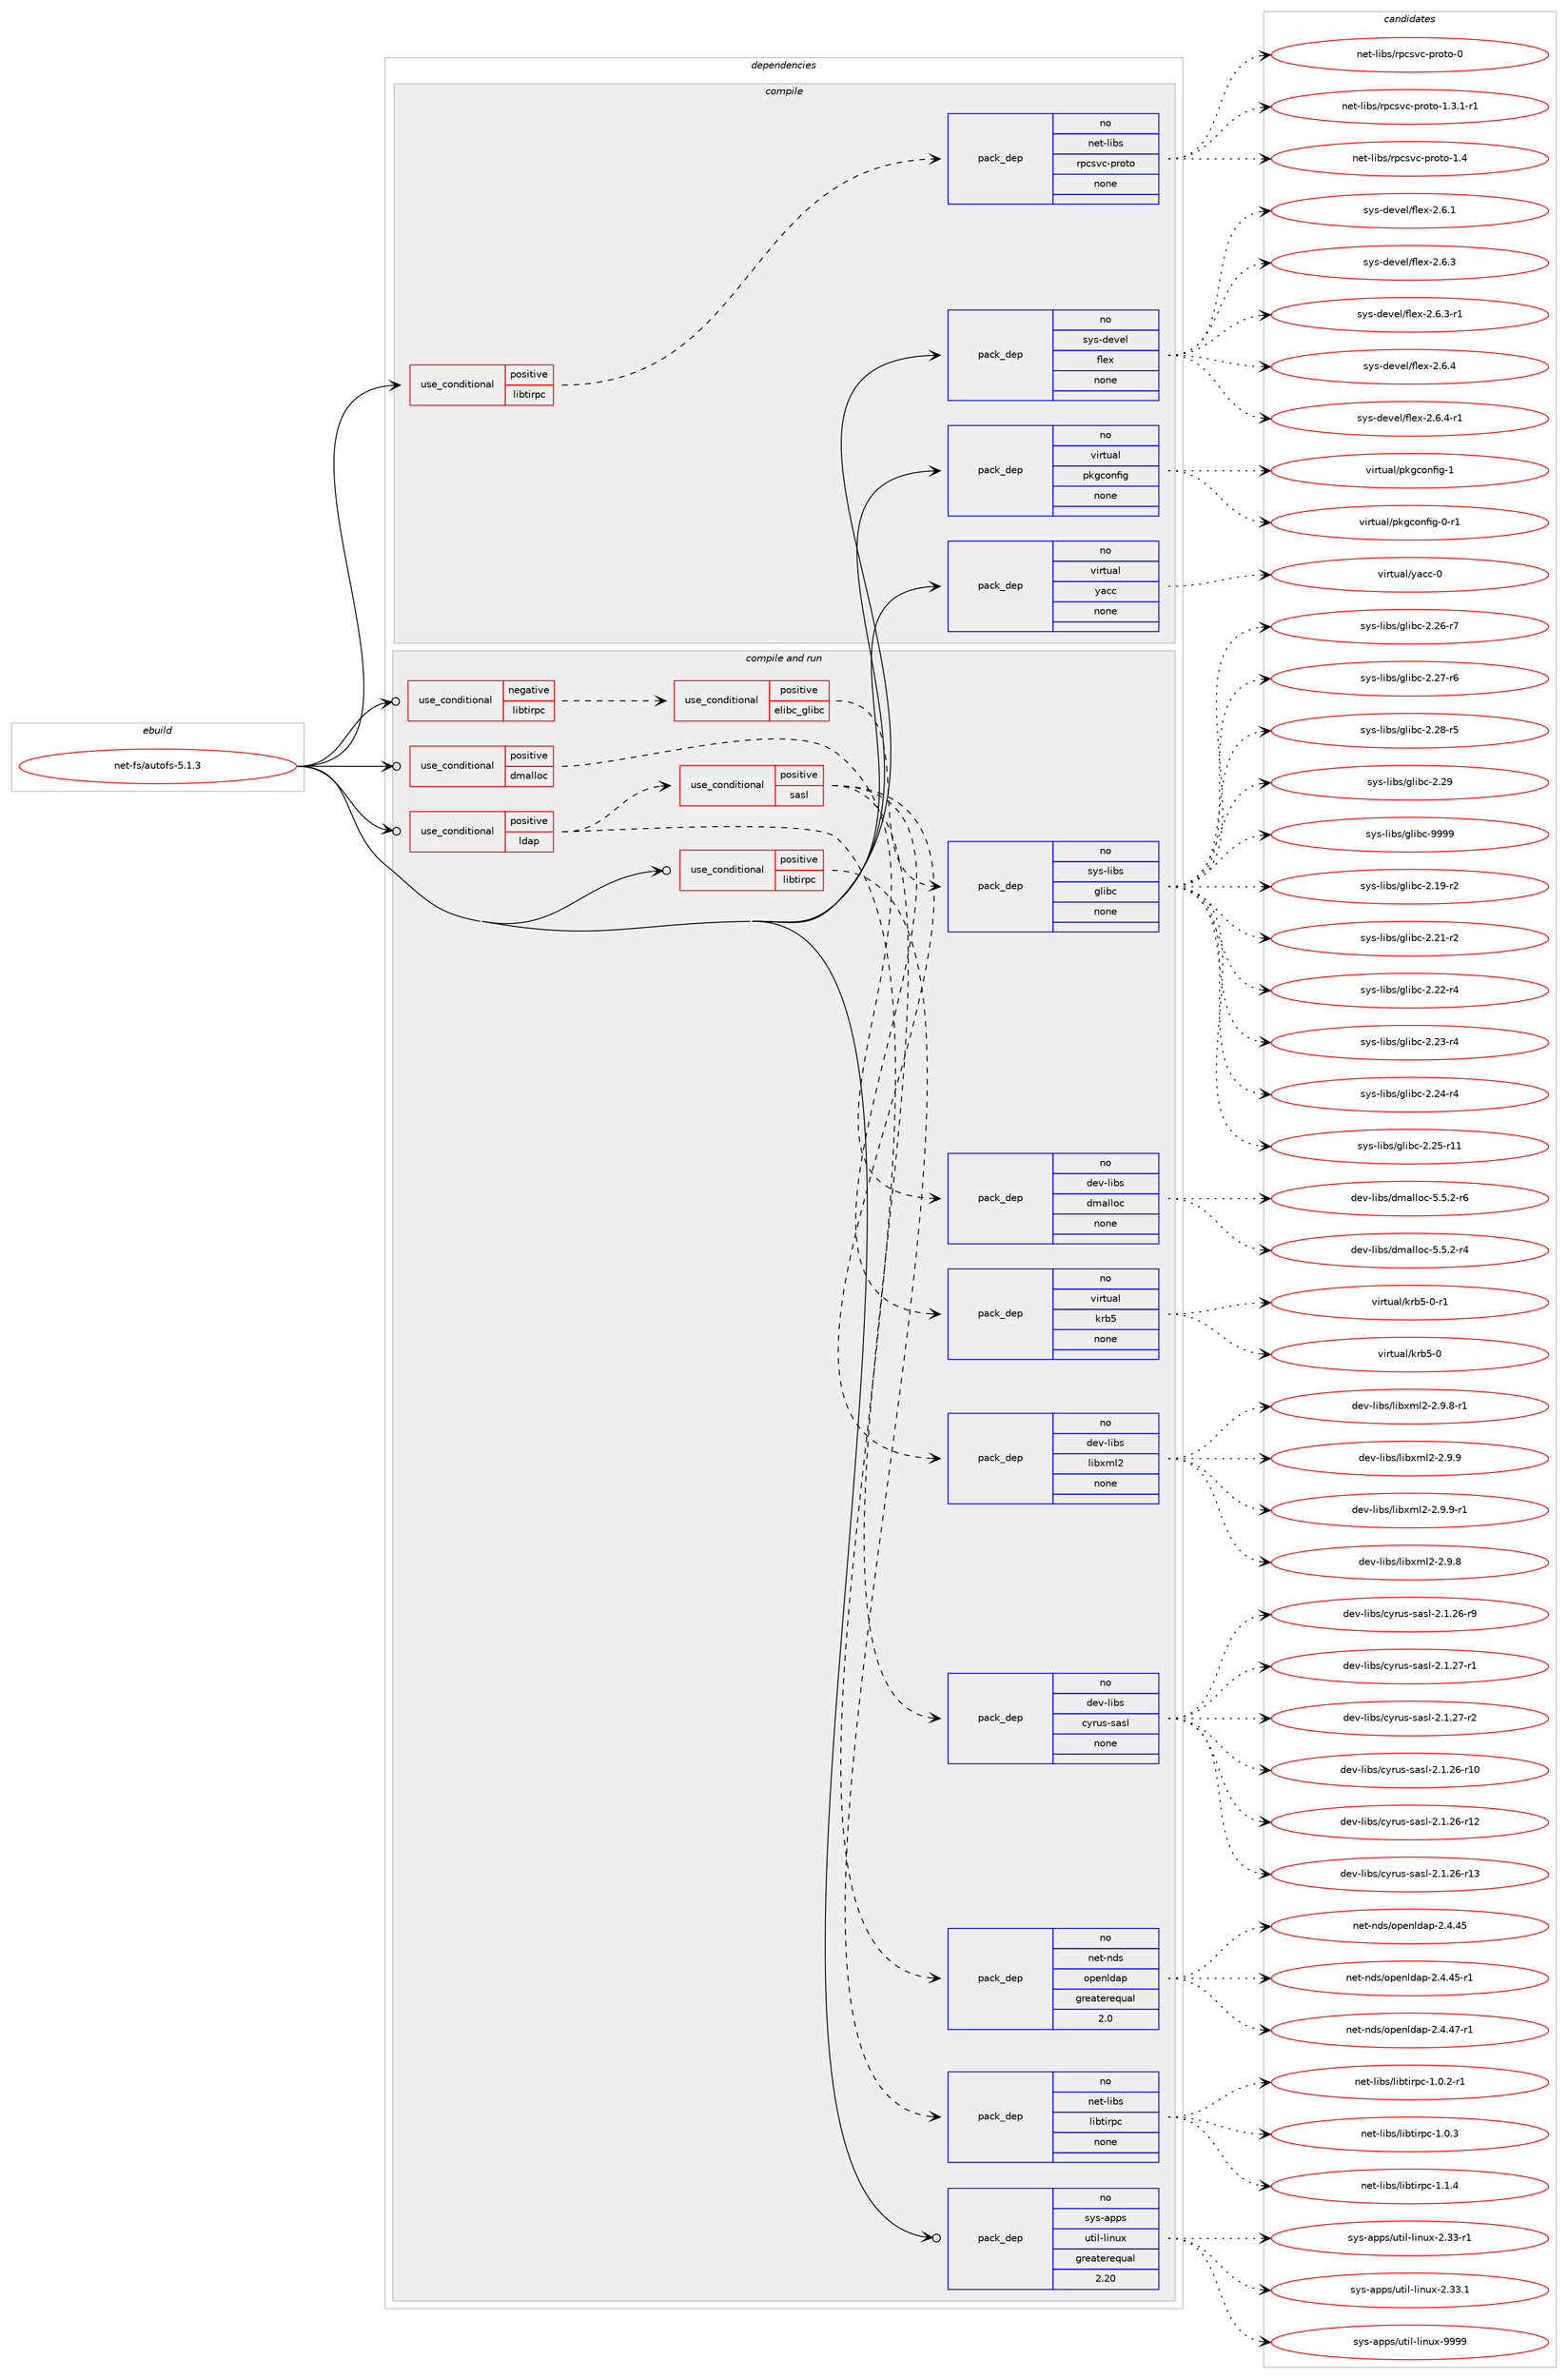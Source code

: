 digraph prolog {

# *************
# Graph options
# *************

newrank=true;
concentrate=true;
compound=true;
graph [rankdir=LR,fontname=Helvetica,fontsize=10,ranksep=1.5];#, ranksep=2.5, nodesep=0.2];
edge  [arrowhead=vee];
node  [fontname=Helvetica,fontsize=10];

# **********
# The ebuild
# **********

subgraph cluster_leftcol {
color=gray;
rank=same;
label=<<i>ebuild</i>>;
id [label="net-fs/autofs-5.1.3", color=red, width=4, href="../net-fs/autofs-5.1.3.svg"];
}

# ****************
# The dependencies
# ****************

subgraph cluster_midcol {
color=gray;
label=<<i>dependencies</i>>;
subgraph cluster_compile {
fillcolor="#eeeeee";
style=filled;
label=<<i>compile</i>>;
subgraph cond444340 {
dependency1652335 [label=<<TABLE BORDER="0" CELLBORDER="1" CELLSPACING="0" CELLPADDING="4"><TR><TD ROWSPAN="3" CELLPADDING="10">use_conditional</TD></TR><TR><TD>positive</TD></TR><TR><TD>libtirpc</TD></TR></TABLE>>, shape=none, color=red];
subgraph pack1181227 {
dependency1652336 [label=<<TABLE BORDER="0" CELLBORDER="1" CELLSPACING="0" CELLPADDING="4" WIDTH="220"><TR><TD ROWSPAN="6" CELLPADDING="30">pack_dep</TD></TR><TR><TD WIDTH="110">no</TD></TR><TR><TD>net-libs</TD></TR><TR><TD>rpcsvc-proto</TD></TR><TR><TD>none</TD></TR><TR><TD></TD></TR></TABLE>>, shape=none, color=blue];
}
dependency1652335:e -> dependency1652336:w [weight=20,style="dashed",arrowhead="vee"];
}
id:e -> dependency1652335:w [weight=20,style="solid",arrowhead="vee"];
subgraph pack1181228 {
dependency1652337 [label=<<TABLE BORDER="0" CELLBORDER="1" CELLSPACING="0" CELLPADDING="4" WIDTH="220"><TR><TD ROWSPAN="6" CELLPADDING="30">pack_dep</TD></TR><TR><TD WIDTH="110">no</TD></TR><TR><TD>sys-devel</TD></TR><TR><TD>flex</TD></TR><TR><TD>none</TD></TR><TR><TD></TD></TR></TABLE>>, shape=none, color=blue];
}
id:e -> dependency1652337:w [weight=20,style="solid",arrowhead="vee"];
subgraph pack1181229 {
dependency1652338 [label=<<TABLE BORDER="0" CELLBORDER="1" CELLSPACING="0" CELLPADDING="4" WIDTH="220"><TR><TD ROWSPAN="6" CELLPADDING="30">pack_dep</TD></TR><TR><TD WIDTH="110">no</TD></TR><TR><TD>virtual</TD></TR><TR><TD>pkgconfig</TD></TR><TR><TD>none</TD></TR><TR><TD></TD></TR></TABLE>>, shape=none, color=blue];
}
id:e -> dependency1652338:w [weight=20,style="solid",arrowhead="vee"];
subgraph pack1181230 {
dependency1652339 [label=<<TABLE BORDER="0" CELLBORDER="1" CELLSPACING="0" CELLPADDING="4" WIDTH="220"><TR><TD ROWSPAN="6" CELLPADDING="30">pack_dep</TD></TR><TR><TD WIDTH="110">no</TD></TR><TR><TD>virtual</TD></TR><TR><TD>yacc</TD></TR><TR><TD>none</TD></TR><TR><TD></TD></TR></TABLE>>, shape=none, color=blue];
}
id:e -> dependency1652339:w [weight=20,style="solid",arrowhead="vee"];
}
subgraph cluster_compileandrun {
fillcolor="#eeeeee";
style=filled;
label=<<i>compile and run</i>>;
subgraph cond444341 {
dependency1652340 [label=<<TABLE BORDER="0" CELLBORDER="1" CELLSPACING="0" CELLPADDING="4"><TR><TD ROWSPAN="3" CELLPADDING="10">use_conditional</TD></TR><TR><TD>negative</TD></TR><TR><TD>libtirpc</TD></TR></TABLE>>, shape=none, color=red];
subgraph cond444342 {
dependency1652341 [label=<<TABLE BORDER="0" CELLBORDER="1" CELLSPACING="0" CELLPADDING="4"><TR><TD ROWSPAN="3" CELLPADDING="10">use_conditional</TD></TR><TR><TD>positive</TD></TR><TR><TD>elibc_glibc</TD></TR></TABLE>>, shape=none, color=red];
subgraph pack1181231 {
dependency1652342 [label=<<TABLE BORDER="0" CELLBORDER="1" CELLSPACING="0" CELLPADDING="4" WIDTH="220"><TR><TD ROWSPAN="6" CELLPADDING="30">pack_dep</TD></TR><TR><TD WIDTH="110">no</TD></TR><TR><TD>sys-libs</TD></TR><TR><TD>glibc</TD></TR><TR><TD>none</TD></TR><TR><TD></TD></TR></TABLE>>, shape=none, color=blue];
}
dependency1652341:e -> dependency1652342:w [weight=20,style="dashed",arrowhead="vee"];
}
dependency1652340:e -> dependency1652341:w [weight=20,style="dashed",arrowhead="vee"];
}
id:e -> dependency1652340:w [weight=20,style="solid",arrowhead="odotvee"];
subgraph cond444343 {
dependency1652343 [label=<<TABLE BORDER="0" CELLBORDER="1" CELLSPACING="0" CELLPADDING="4"><TR><TD ROWSPAN="3" CELLPADDING="10">use_conditional</TD></TR><TR><TD>positive</TD></TR><TR><TD>dmalloc</TD></TR></TABLE>>, shape=none, color=red];
subgraph pack1181232 {
dependency1652344 [label=<<TABLE BORDER="0" CELLBORDER="1" CELLSPACING="0" CELLPADDING="4" WIDTH="220"><TR><TD ROWSPAN="6" CELLPADDING="30">pack_dep</TD></TR><TR><TD WIDTH="110">no</TD></TR><TR><TD>dev-libs</TD></TR><TR><TD>dmalloc</TD></TR><TR><TD>none</TD></TR><TR><TD></TD></TR></TABLE>>, shape=none, color=blue];
}
dependency1652343:e -> dependency1652344:w [weight=20,style="dashed",arrowhead="vee"];
}
id:e -> dependency1652343:w [weight=20,style="solid",arrowhead="odotvee"];
subgraph cond444344 {
dependency1652345 [label=<<TABLE BORDER="0" CELLBORDER="1" CELLSPACING="0" CELLPADDING="4"><TR><TD ROWSPAN="3" CELLPADDING="10">use_conditional</TD></TR><TR><TD>positive</TD></TR><TR><TD>ldap</TD></TR></TABLE>>, shape=none, color=red];
subgraph pack1181233 {
dependency1652346 [label=<<TABLE BORDER="0" CELLBORDER="1" CELLSPACING="0" CELLPADDING="4" WIDTH="220"><TR><TD ROWSPAN="6" CELLPADDING="30">pack_dep</TD></TR><TR><TD WIDTH="110">no</TD></TR><TR><TD>net-nds</TD></TR><TR><TD>openldap</TD></TR><TR><TD>greaterequal</TD></TR><TR><TD>2.0</TD></TR></TABLE>>, shape=none, color=blue];
}
dependency1652345:e -> dependency1652346:w [weight=20,style="dashed",arrowhead="vee"];
subgraph cond444345 {
dependency1652347 [label=<<TABLE BORDER="0" CELLBORDER="1" CELLSPACING="0" CELLPADDING="4"><TR><TD ROWSPAN="3" CELLPADDING="10">use_conditional</TD></TR><TR><TD>positive</TD></TR><TR><TD>sasl</TD></TR></TABLE>>, shape=none, color=red];
subgraph pack1181234 {
dependency1652348 [label=<<TABLE BORDER="0" CELLBORDER="1" CELLSPACING="0" CELLPADDING="4" WIDTH="220"><TR><TD ROWSPAN="6" CELLPADDING="30">pack_dep</TD></TR><TR><TD WIDTH="110">no</TD></TR><TR><TD>dev-libs</TD></TR><TR><TD>cyrus-sasl</TD></TR><TR><TD>none</TD></TR><TR><TD></TD></TR></TABLE>>, shape=none, color=blue];
}
dependency1652347:e -> dependency1652348:w [weight=20,style="dashed",arrowhead="vee"];
subgraph pack1181235 {
dependency1652349 [label=<<TABLE BORDER="0" CELLBORDER="1" CELLSPACING="0" CELLPADDING="4" WIDTH="220"><TR><TD ROWSPAN="6" CELLPADDING="30">pack_dep</TD></TR><TR><TD WIDTH="110">no</TD></TR><TR><TD>dev-libs</TD></TR><TR><TD>libxml2</TD></TR><TR><TD>none</TD></TR><TR><TD></TD></TR></TABLE>>, shape=none, color=blue];
}
dependency1652347:e -> dependency1652349:w [weight=20,style="dashed",arrowhead="vee"];
subgraph pack1181236 {
dependency1652350 [label=<<TABLE BORDER="0" CELLBORDER="1" CELLSPACING="0" CELLPADDING="4" WIDTH="220"><TR><TD ROWSPAN="6" CELLPADDING="30">pack_dep</TD></TR><TR><TD WIDTH="110">no</TD></TR><TR><TD>virtual</TD></TR><TR><TD>krb5</TD></TR><TR><TD>none</TD></TR><TR><TD></TD></TR></TABLE>>, shape=none, color=blue];
}
dependency1652347:e -> dependency1652350:w [weight=20,style="dashed",arrowhead="vee"];
}
dependency1652345:e -> dependency1652347:w [weight=20,style="dashed",arrowhead="vee"];
}
id:e -> dependency1652345:w [weight=20,style="solid",arrowhead="odotvee"];
subgraph cond444346 {
dependency1652351 [label=<<TABLE BORDER="0" CELLBORDER="1" CELLSPACING="0" CELLPADDING="4"><TR><TD ROWSPAN="3" CELLPADDING="10">use_conditional</TD></TR><TR><TD>positive</TD></TR><TR><TD>libtirpc</TD></TR></TABLE>>, shape=none, color=red];
subgraph pack1181237 {
dependency1652352 [label=<<TABLE BORDER="0" CELLBORDER="1" CELLSPACING="0" CELLPADDING="4" WIDTH="220"><TR><TD ROWSPAN="6" CELLPADDING="30">pack_dep</TD></TR><TR><TD WIDTH="110">no</TD></TR><TR><TD>net-libs</TD></TR><TR><TD>libtirpc</TD></TR><TR><TD>none</TD></TR><TR><TD></TD></TR></TABLE>>, shape=none, color=blue];
}
dependency1652351:e -> dependency1652352:w [weight=20,style="dashed",arrowhead="vee"];
}
id:e -> dependency1652351:w [weight=20,style="solid",arrowhead="odotvee"];
subgraph pack1181238 {
dependency1652353 [label=<<TABLE BORDER="0" CELLBORDER="1" CELLSPACING="0" CELLPADDING="4" WIDTH="220"><TR><TD ROWSPAN="6" CELLPADDING="30">pack_dep</TD></TR><TR><TD WIDTH="110">no</TD></TR><TR><TD>sys-apps</TD></TR><TR><TD>util-linux</TD></TR><TR><TD>greaterequal</TD></TR><TR><TD>2.20</TD></TR></TABLE>>, shape=none, color=blue];
}
id:e -> dependency1652353:w [weight=20,style="solid",arrowhead="odotvee"];
}
subgraph cluster_run {
fillcolor="#eeeeee";
style=filled;
label=<<i>run</i>>;
}
}

# **************
# The candidates
# **************

subgraph cluster_choices {
rank=same;
color=gray;
label=<<i>candidates</i>>;

subgraph choice1181227 {
color=black;
nodesep=1;
choice1101011164510810598115471141129911511899451121141111161114548 [label="net-libs/rpcsvc-proto-0", color=red, width=4,href="../net-libs/rpcsvc-proto-0.svg"];
choice1101011164510810598115471141129911511899451121141111161114549465146494511449 [label="net-libs/rpcsvc-proto-1.3.1-r1", color=red, width=4,href="../net-libs/rpcsvc-proto-1.3.1-r1.svg"];
choice11010111645108105981154711411299115118994511211411111611145494652 [label="net-libs/rpcsvc-proto-1.4", color=red, width=4,href="../net-libs/rpcsvc-proto-1.4.svg"];
dependency1652336:e -> choice1101011164510810598115471141129911511899451121141111161114548:w [style=dotted,weight="100"];
dependency1652336:e -> choice1101011164510810598115471141129911511899451121141111161114549465146494511449:w [style=dotted,weight="100"];
dependency1652336:e -> choice11010111645108105981154711411299115118994511211411111611145494652:w [style=dotted,weight="100"];
}
subgraph choice1181228 {
color=black;
nodesep=1;
choice1151211154510010111810110847102108101120455046544649 [label="sys-devel/flex-2.6.1", color=red, width=4,href="../sys-devel/flex-2.6.1.svg"];
choice1151211154510010111810110847102108101120455046544651 [label="sys-devel/flex-2.6.3", color=red, width=4,href="../sys-devel/flex-2.6.3.svg"];
choice11512111545100101118101108471021081011204550465446514511449 [label="sys-devel/flex-2.6.3-r1", color=red, width=4,href="../sys-devel/flex-2.6.3-r1.svg"];
choice1151211154510010111810110847102108101120455046544652 [label="sys-devel/flex-2.6.4", color=red, width=4,href="../sys-devel/flex-2.6.4.svg"];
choice11512111545100101118101108471021081011204550465446524511449 [label="sys-devel/flex-2.6.4-r1", color=red, width=4,href="../sys-devel/flex-2.6.4-r1.svg"];
dependency1652337:e -> choice1151211154510010111810110847102108101120455046544649:w [style=dotted,weight="100"];
dependency1652337:e -> choice1151211154510010111810110847102108101120455046544651:w [style=dotted,weight="100"];
dependency1652337:e -> choice11512111545100101118101108471021081011204550465446514511449:w [style=dotted,weight="100"];
dependency1652337:e -> choice1151211154510010111810110847102108101120455046544652:w [style=dotted,weight="100"];
dependency1652337:e -> choice11512111545100101118101108471021081011204550465446524511449:w [style=dotted,weight="100"];
}
subgraph choice1181229 {
color=black;
nodesep=1;
choice11810511411611797108471121071039911111010210510345484511449 [label="virtual/pkgconfig-0-r1", color=red, width=4,href="../virtual/pkgconfig-0-r1.svg"];
choice1181051141161179710847112107103991111101021051034549 [label="virtual/pkgconfig-1", color=red, width=4,href="../virtual/pkgconfig-1.svg"];
dependency1652338:e -> choice11810511411611797108471121071039911111010210510345484511449:w [style=dotted,weight="100"];
dependency1652338:e -> choice1181051141161179710847112107103991111101021051034549:w [style=dotted,weight="100"];
}
subgraph choice1181230 {
color=black;
nodesep=1;
choice11810511411611797108471219799994548 [label="virtual/yacc-0", color=red, width=4,href="../virtual/yacc-0.svg"];
dependency1652339:e -> choice11810511411611797108471219799994548:w [style=dotted,weight="100"];
}
subgraph choice1181231 {
color=black;
nodesep=1;
choice115121115451081059811547103108105989945504649574511450 [label="sys-libs/glibc-2.19-r2", color=red, width=4,href="../sys-libs/glibc-2.19-r2.svg"];
choice115121115451081059811547103108105989945504650494511450 [label="sys-libs/glibc-2.21-r2", color=red, width=4,href="../sys-libs/glibc-2.21-r2.svg"];
choice115121115451081059811547103108105989945504650504511452 [label="sys-libs/glibc-2.22-r4", color=red, width=4,href="../sys-libs/glibc-2.22-r4.svg"];
choice115121115451081059811547103108105989945504650514511452 [label="sys-libs/glibc-2.23-r4", color=red, width=4,href="../sys-libs/glibc-2.23-r4.svg"];
choice115121115451081059811547103108105989945504650524511452 [label="sys-libs/glibc-2.24-r4", color=red, width=4,href="../sys-libs/glibc-2.24-r4.svg"];
choice11512111545108105981154710310810598994550465053451144949 [label="sys-libs/glibc-2.25-r11", color=red, width=4,href="../sys-libs/glibc-2.25-r11.svg"];
choice115121115451081059811547103108105989945504650544511455 [label="sys-libs/glibc-2.26-r7", color=red, width=4,href="../sys-libs/glibc-2.26-r7.svg"];
choice115121115451081059811547103108105989945504650554511454 [label="sys-libs/glibc-2.27-r6", color=red, width=4,href="../sys-libs/glibc-2.27-r6.svg"];
choice115121115451081059811547103108105989945504650564511453 [label="sys-libs/glibc-2.28-r5", color=red, width=4,href="../sys-libs/glibc-2.28-r5.svg"];
choice11512111545108105981154710310810598994550465057 [label="sys-libs/glibc-2.29", color=red, width=4,href="../sys-libs/glibc-2.29.svg"];
choice11512111545108105981154710310810598994557575757 [label="sys-libs/glibc-9999", color=red, width=4,href="../sys-libs/glibc-9999.svg"];
dependency1652342:e -> choice115121115451081059811547103108105989945504649574511450:w [style=dotted,weight="100"];
dependency1652342:e -> choice115121115451081059811547103108105989945504650494511450:w [style=dotted,weight="100"];
dependency1652342:e -> choice115121115451081059811547103108105989945504650504511452:w [style=dotted,weight="100"];
dependency1652342:e -> choice115121115451081059811547103108105989945504650514511452:w [style=dotted,weight="100"];
dependency1652342:e -> choice115121115451081059811547103108105989945504650524511452:w [style=dotted,weight="100"];
dependency1652342:e -> choice11512111545108105981154710310810598994550465053451144949:w [style=dotted,weight="100"];
dependency1652342:e -> choice115121115451081059811547103108105989945504650544511455:w [style=dotted,weight="100"];
dependency1652342:e -> choice115121115451081059811547103108105989945504650554511454:w [style=dotted,weight="100"];
dependency1652342:e -> choice115121115451081059811547103108105989945504650564511453:w [style=dotted,weight="100"];
dependency1652342:e -> choice11512111545108105981154710310810598994550465057:w [style=dotted,weight="100"];
dependency1652342:e -> choice11512111545108105981154710310810598994557575757:w [style=dotted,weight="100"];
}
subgraph choice1181232 {
color=black;
nodesep=1;
choice10010111845108105981154710010997108108111994553465346504511452 [label="dev-libs/dmalloc-5.5.2-r4", color=red, width=4,href="../dev-libs/dmalloc-5.5.2-r4.svg"];
choice10010111845108105981154710010997108108111994553465346504511454 [label="dev-libs/dmalloc-5.5.2-r6", color=red, width=4,href="../dev-libs/dmalloc-5.5.2-r6.svg"];
dependency1652344:e -> choice10010111845108105981154710010997108108111994553465346504511452:w [style=dotted,weight="100"];
dependency1652344:e -> choice10010111845108105981154710010997108108111994553465346504511454:w [style=dotted,weight="100"];
}
subgraph choice1181233 {
color=black;
nodesep=1;
choice11010111645110100115471111121011101081009711245504652465253 [label="net-nds/openldap-2.4.45", color=red, width=4,href="../net-nds/openldap-2.4.45.svg"];
choice110101116451101001154711111210111010810097112455046524652534511449 [label="net-nds/openldap-2.4.45-r1", color=red, width=4,href="../net-nds/openldap-2.4.45-r1.svg"];
choice110101116451101001154711111210111010810097112455046524652554511449 [label="net-nds/openldap-2.4.47-r1", color=red, width=4,href="../net-nds/openldap-2.4.47-r1.svg"];
dependency1652346:e -> choice11010111645110100115471111121011101081009711245504652465253:w [style=dotted,weight="100"];
dependency1652346:e -> choice110101116451101001154711111210111010810097112455046524652534511449:w [style=dotted,weight="100"];
dependency1652346:e -> choice110101116451101001154711111210111010810097112455046524652554511449:w [style=dotted,weight="100"];
}
subgraph choice1181234 {
color=black;
nodesep=1;
choice10010111845108105981154799121114117115451159711510845504649465054451144948 [label="dev-libs/cyrus-sasl-2.1.26-r10", color=red, width=4,href="../dev-libs/cyrus-sasl-2.1.26-r10.svg"];
choice10010111845108105981154799121114117115451159711510845504649465054451144950 [label="dev-libs/cyrus-sasl-2.1.26-r12", color=red, width=4,href="../dev-libs/cyrus-sasl-2.1.26-r12.svg"];
choice10010111845108105981154799121114117115451159711510845504649465054451144951 [label="dev-libs/cyrus-sasl-2.1.26-r13", color=red, width=4,href="../dev-libs/cyrus-sasl-2.1.26-r13.svg"];
choice100101118451081059811547991211141171154511597115108455046494650544511457 [label="dev-libs/cyrus-sasl-2.1.26-r9", color=red, width=4,href="../dev-libs/cyrus-sasl-2.1.26-r9.svg"];
choice100101118451081059811547991211141171154511597115108455046494650554511449 [label="dev-libs/cyrus-sasl-2.1.27-r1", color=red, width=4,href="../dev-libs/cyrus-sasl-2.1.27-r1.svg"];
choice100101118451081059811547991211141171154511597115108455046494650554511450 [label="dev-libs/cyrus-sasl-2.1.27-r2", color=red, width=4,href="../dev-libs/cyrus-sasl-2.1.27-r2.svg"];
dependency1652348:e -> choice10010111845108105981154799121114117115451159711510845504649465054451144948:w [style=dotted,weight="100"];
dependency1652348:e -> choice10010111845108105981154799121114117115451159711510845504649465054451144950:w [style=dotted,weight="100"];
dependency1652348:e -> choice10010111845108105981154799121114117115451159711510845504649465054451144951:w [style=dotted,weight="100"];
dependency1652348:e -> choice100101118451081059811547991211141171154511597115108455046494650544511457:w [style=dotted,weight="100"];
dependency1652348:e -> choice100101118451081059811547991211141171154511597115108455046494650554511449:w [style=dotted,weight="100"];
dependency1652348:e -> choice100101118451081059811547991211141171154511597115108455046494650554511450:w [style=dotted,weight="100"];
}
subgraph choice1181235 {
color=black;
nodesep=1;
choice1001011184510810598115471081059812010910850455046574656 [label="dev-libs/libxml2-2.9.8", color=red, width=4,href="../dev-libs/libxml2-2.9.8.svg"];
choice10010111845108105981154710810598120109108504550465746564511449 [label="dev-libs/libxml2-2.9.8-r1", color=red, width=4,href="../dev-libs/libxml2-2.9.8-r1.svg"];
choice1001011184510810598115471081059812010910850455046574657 [label="dev-libs/libxml2-2.9.9", color=red, width=4,href="../dev-libs/libxml2-2.9.9.svg"];
choice10010111845108105981154710810598120109108504550465746574511449 [label="dev-libs/libxml2-2.9.9-r1", color=red, width=4,href="../dev-libs/libxml2-2.9.9-r1.svg"];
dependency1652349:e -> choice1001011184510810598115471081059812010910850455046574656:w [style=dotted,weight="100"];
dependency1652349:e -> choice10010111845108105981154710810598120109108504550465746564511449:w [style=dotted,weight="100"];
dependency1652349:e -> choice1001011184510810598115471081059812010910850455046574657:w [style=dotted,weight="100"];
dependency1652349:e -> choice10010111845108105981154710810598120109108504550465746574511449:w [style=dotted,weight="100"];
}
subgraph choice1181236 {
color=black;
nodesep=1;
choice118105114116117971084710711498534548 [label="virtual/krb5-0", color=red, width=4,href="../virtual/krb5-0.svg"];
choice1181051141161179710847107114985345484511449 [label="virtual/krb5-0-r1", color=red, width=4,href="../virtual/krb5-0-r1.svg"];
dependency1652350:e -> choice118105114116117971084710711498534548:w [style=dotted,weight="100"];
dependency1652350:e -> choice1181051141161179710847107114985345484511449:w [style=dotted,weight="100"];
}
subgraph choice1181237 {
color=black;
nodesep=1;
choice11010111645108105981154710810598116105114112994549464846504511449 [label="net-libs/libtirpc-1.0.2-r1", color=red, width=4,href="../net-libs/libtirpc-1.0.2-r1.svg"];
choice1101011164510810598115471081059811610511411299454946484651 [label="net-libs/libtirpc-1.0.3", color=red, width=4,href="../net-libs/libtirpc-1.0.3.svg"];
choice1101011164510810598115471081059811610511411299454946494652 [label="net-libs/libtirpc-1.1.4", color=red, width=4,href="../net-libs/libtirpc-1.1.4.svg"];
dependency1652352:e -> choice11010111645108105981154710810598116105114112994549464846504511449:w [style=dotted,weight="100"];
dependency1652352:e -> choice1101011164510810598115471081059811610511411299454946484651:w [style=dotted,weight="100"];
dependency1652352:e -> choice1101011164510810598115471081059811610511411299454946494652:w [style=dotted,weight="100"];
}
subgraph choice1181238 {
color=black;
nodesep=1;
choice1151211154597112112115471171161051084510810511011712045504651514511449 [label="sys-apps/util-linux-2.33-r1", color=red, width=4,href="../sys-apps/util-linux-2.33-r1.svg"];
choice1151211154597112112115471171161051084510810511011712045504651514649 [label="sys-apps/util-linux-2.33.1", color=red, width=4,href="../sys-apps/util-linux-2.33.1.svg"];
choice115121115459711211211547117116105108451081051101171204557575757 [label="sys-apps/util-linux-9999", color=red, width=4,href="../sys-apps/util-linux-9999.svg"];
dependency1652353:e -> choice1151211154597112112115471171161051084510810511011712045504651514511449:w [style=dotted,weight="100"];
dependency1652353:e -> choice1151211154597112112115471171161051084510810511011712045504651514649:w [style=dotted,weight="100"];
dependency1652353:e -> choice115121115459711211211547117116105108451081051101171204557575757:w [style=dotted,weight="100"];
}
}

}
